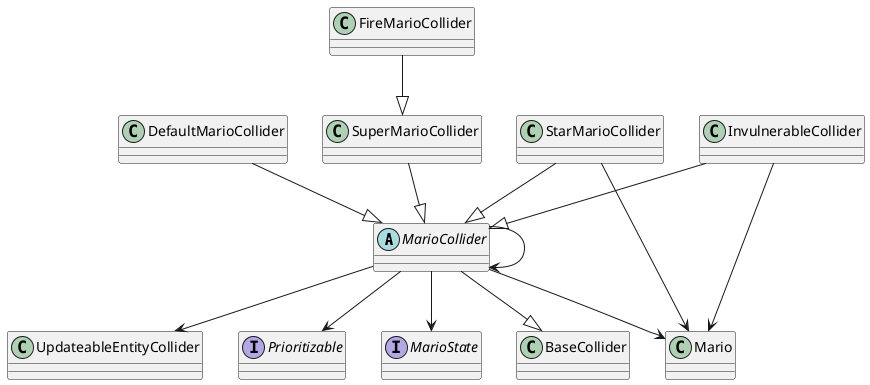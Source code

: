 @startuml Mario

abstract MarioCollider
interface Prioritizable
interface MarioState

DefaultMarioCollider --|> MarioCollider

FireMarioCollider --|> SuperMarioCollider

SuperMarioCollider --|> MarioCollider

MarioCollider --|> BaseCollider
MarioCollider --> UpdateableEntityCollider
MarioCollider --> Prioritizable
MarioCollider --> Mario
MarioCollider --> MarioCollider
MarioCollider --> MarioState

InvulnerableCollider --|> MarioCollider
InvulnerableCollider --> Mario

StarMarioCollider --|> MarioCollider
StarMarioCollider --> Mario

@enduml